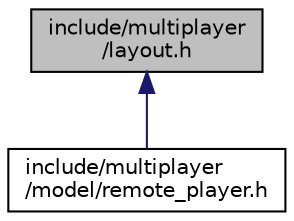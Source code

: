 digraph "include/multiplayer/layout.h"
{
 // LATEX_PDF_SIZE
  edge [fontname="Helvetica",fontsize="10",labelfontname="Helvetica",labelfontsize="10"];
  node [fontname="Helvetica",fontsize="10",shape=record];
  Node1 [label="include/multiplayer\l/layout.h",height=0.2,width=0.4,color="black", fillcolor="grey75", style="filled", fontcolor="black",tooltip=" "];
  Node1 -> Node2 [dir="back",color="midnightblue",fontsize="10",style="solid"];
  Node2 [label="include/multiplayer\l/model/remote_player.h",height=0.2,width=0.4,color="black", fillcolor="white", style="filled",URL="$model_2remote__player_8h.html",tooltip=" "];
}
